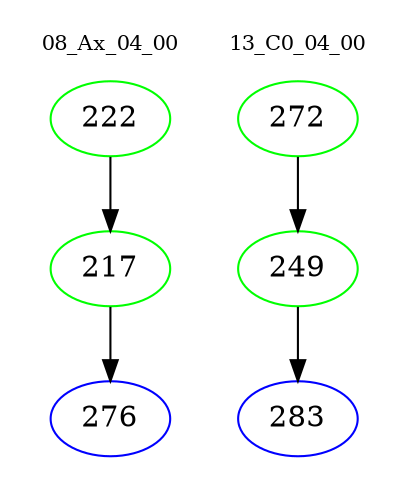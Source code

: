 digraph{
subgraph cluster_0 {
color = white
label = "08_Ax_04_00";
fontsize=10;
T0_222 [label="222", color="green"]
T0_222 -> T0_217 [color="black"]
T0_217 [label="217", color="green"]
T0_217 -> T0_276 [color="black"]
T0_276 [label="276", color="blue"]
}
subgraph cluster_1 {
color = white
label = "13_C0_04_00";
fontsize=10;
T1_272 [label="272", color="green"]
T1_272 -> T1_249 [color="black"]
T1_249 [label="249", color="green"]
T1_249 -> T1_283 [color="black"]
T1_283 [label="283", color="blue"]
}
}
